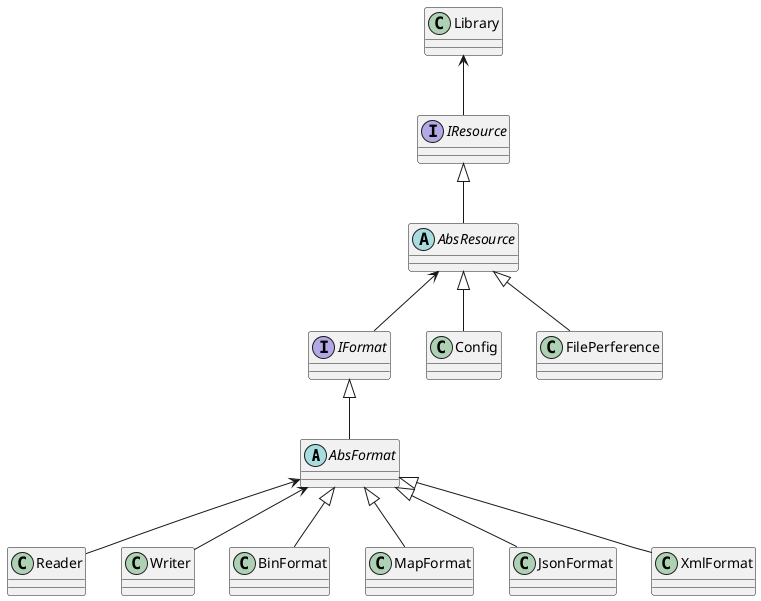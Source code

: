 @startuml

abstract class AbsFormat
abstract class AbsResource
interface IFormat
interface IResource

class Library
class Reader
class Writer

IFormat <|-- AbsFormat
AbsFormat <|-- BinFormat
AbsFormat <|-- MapFormat
AbsFormat <|-- JsonFormat
AbsFormat <|-- XmlFormat

AbsFormat <-- Reader
AbsFormat <-- Writer

IResource <|-- AbsResource
AbsResource <|-- Config
AbsResource <|-- FilePerference

Library <-- IResource
AbsResource <-- IFormat

@enduml